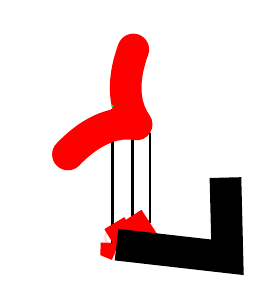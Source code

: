 
\definecolor{cff0000}{RGB}{255,0,0}
\definecolor{c00ff00}{RGB}{0,255,0}


\begin{tikzpicture}[y=0.80pt, x=0.8pt,yscale=-1, inner sep=0pt, outer sep=0pt]
\begin{scope}[shift={(21.519,-8.794)},line join=miter,line cap=butt,miter limit=10.00,line width=1.600pt]
  \path[draw=black,line width=0.800pt] (-17.692,10.378) -- (-17.692,70.917);
  \path[draw=cff0000,opacity=0.200,line width=0.800pt] (-17.692,70.917) ..
    controls (-17.692,70.952) and (-17.692,70.952) .. (-17.692,70.952) ..
    controls (-17.692,71.53) and (-17.713,72.108) .. (-17.747,72.685) ..
    controls (-17.781,73.263) and (-17.817,73.849) .. (-17.692,74.413) ..
    controls (-17.553,75.041) and (-17.207,75.619) .. (-16.733,76.054) ..
    controls (-16.259,76.489) and (-15.661,76.782) .. (-15.031,76.912) ..
    controls (-14.401,77.042) and (-13.741,77.011) .. (-13.12,76.842) ..
    controls (-12.499,76.674) and (-11.918,76.37) .. (-11.411,75.974) ..
    controls (-10.396,75.183) and (-9.696,74.038) .. (-9.284,72.819) ..
    controls (-8.873,71.6) and (-8.735,70.305) .. (-8.701,69.019) ..
    controls (-8.67,67.865) and (-8.701,66.711) .. (-8.701,65.557) ..
    controls (-8.701,65.522) and (-8.701,65.522) .. (-8.701,65.522);
  \begin{scope}[cm={{0.07,0.0,0.0,0.07,(-19.09,8.979)}},draw=cff0000,line width=11.440pt]
    \path[draw,line width=11.440pt] (20.0,885.714) -- (148.571,808.572);
    \path[draw,line width=11.440pt] (147.868,818.547) -- (148.571,808.572) --
      (139.439,804.498);
  \end{scope}
  \path[draw=black,line width=0.800pt] (-8.701,65.522) -- (-8.701,16.372);
  \path[draw=cff0000,opacity=0.200,line width=0.800pt] (-8.701,16.372) ..
    controls (-8.701,16.337) and (-8.701,16.337) .. (-8.701,16.337) ..
    controls (-8.701,15.758) and (-8.724,15.18) .. (-8.763,14.602) ..
    controls (-8.801,14.025) and (-8.841,13.436) .. (-8.701,12.875) ..
    controls (-8.562,12.323) and (-8.242,11.82) .. (-7.812,11.447) ..
    controls (-7.382,11.073) and (-6.846,10.827) .. (-6.286,10.726) ..
    controls (-5.725,10.625) and (-5.142,10.668) .. (-4.596,10.829) ..
    controls (-4.05,10.991) and (-3.541,11.27) .. (-3.099,11.629) ..
    controls (-2.215,12.347) and (-1.611,13.369) .. (-1.258,14.452) ..
    controls (-0.905,15.535) and (-0.79,16.682) .. (-0.759,17.82) ..
    controls (-0.727,18.974) and (-0.759,20.128) .. (-0.759,21.282) ..
    controls (-0.759,21.317) and (-0.759,21.317) .. (-0.759,21.317);
  \begin{scope}[cm={{0.07,0.0,0.0,0.07,(-19.09,8.979)}},draw=cff0000,line width=11.440pt]
    \path[draw,line width=11.440pt, arrows=->] (148.571,105.714) -- (262.143,176.429);
  \end{scope}
  \path[draw=black,line width=0.800pt] (-0.759,21.317) -- (-0.759,62.076);
  \path[draw=cff0000,opacity=0.138,line width=0.800pt] (-0.759,62.076) ..
    controls (-0.759,62.111) and (-0.759,62.111) .. (-0.759,62.111) ..
    controls (-0.759,62.689) and (-0.739,63.267) .. (-0.708,63.844) ..
    controls (-0.676,64.421) and (-0.643,65.006) .. (-0.759,65.572) ..
    controls (-0.873,66.135) and (-1.14,66.665) .. (-1.508,67.106) ..
    controls (-1.875,67.548) and (-2.343,67.903) .. (-2.858,68.158) ..
    controls (-3.889,68.668) and (-5.087,68.772) .. (-6.225,68.611) ..
    controls (-8.502,68.289) and (-10.498,66.987) .. (-12.605,66.066) ..
    controls (-13.659,65.606) and (-14.765,65.234) .. (-15.911,65.139) ..
    controls (-17.056,65.043) and (-18.25,65.24) .. (-19.227,65.846) ..
    controls (-19.715,66.149) and (-20.144,66.552) .. (-20.459,67.032) ..
    controls (-20.774,67.513) and (-20.974,68.072) .. (-21.012,68.646) ..
    controls (-21.051,69.219) and (-20.926,69.806) .. (-20.639,70.304) ..
    controls (-20.352,70.802) and (-19.901,71.207) .. (-19.367,71.421) ..
    controls (-18.83,71.636) and (-18.238,71.659) .. (-17.66,71.683) ..
    controls (-17.081,71.707) and (-16.503,71.747) .. (-15.928,71.812) ..
    controls (-15.893,71.816) and (-15.893,71.816) .. (-15.893,71.816);
  \begin{scope}[cm={{0.07,0.0,0.0,0.07,(-19.09,8.979)}},draw=cff0000,line width=11.440pt]
    \path[draw,line width=11.440pt] (262.143,759.286) -- (45.714,898.572);
    \path[draw,line width=11.440pt] (46.105,888.579) -- (45.714,898.572) --
      (54.971,902.356);
  \end{scope}
  \path[cm={{0.07,0.0,0.0,0.07,(-19.09,8.979)}},draw=black,line
    width=11.440pt] (45.714,898.572) -- (761.429,980.0) --
    (748.572,465.714);
  \path[fill=c00ff00,dash pattern=on 0.80pt off 1.60pt,line join=round,line
    cap=round,miter limit=4.00,line width=0.800pt] (-17.719,9.345) circle
    (0.015cm);
\end{scope}

\end{tikzpicture}

